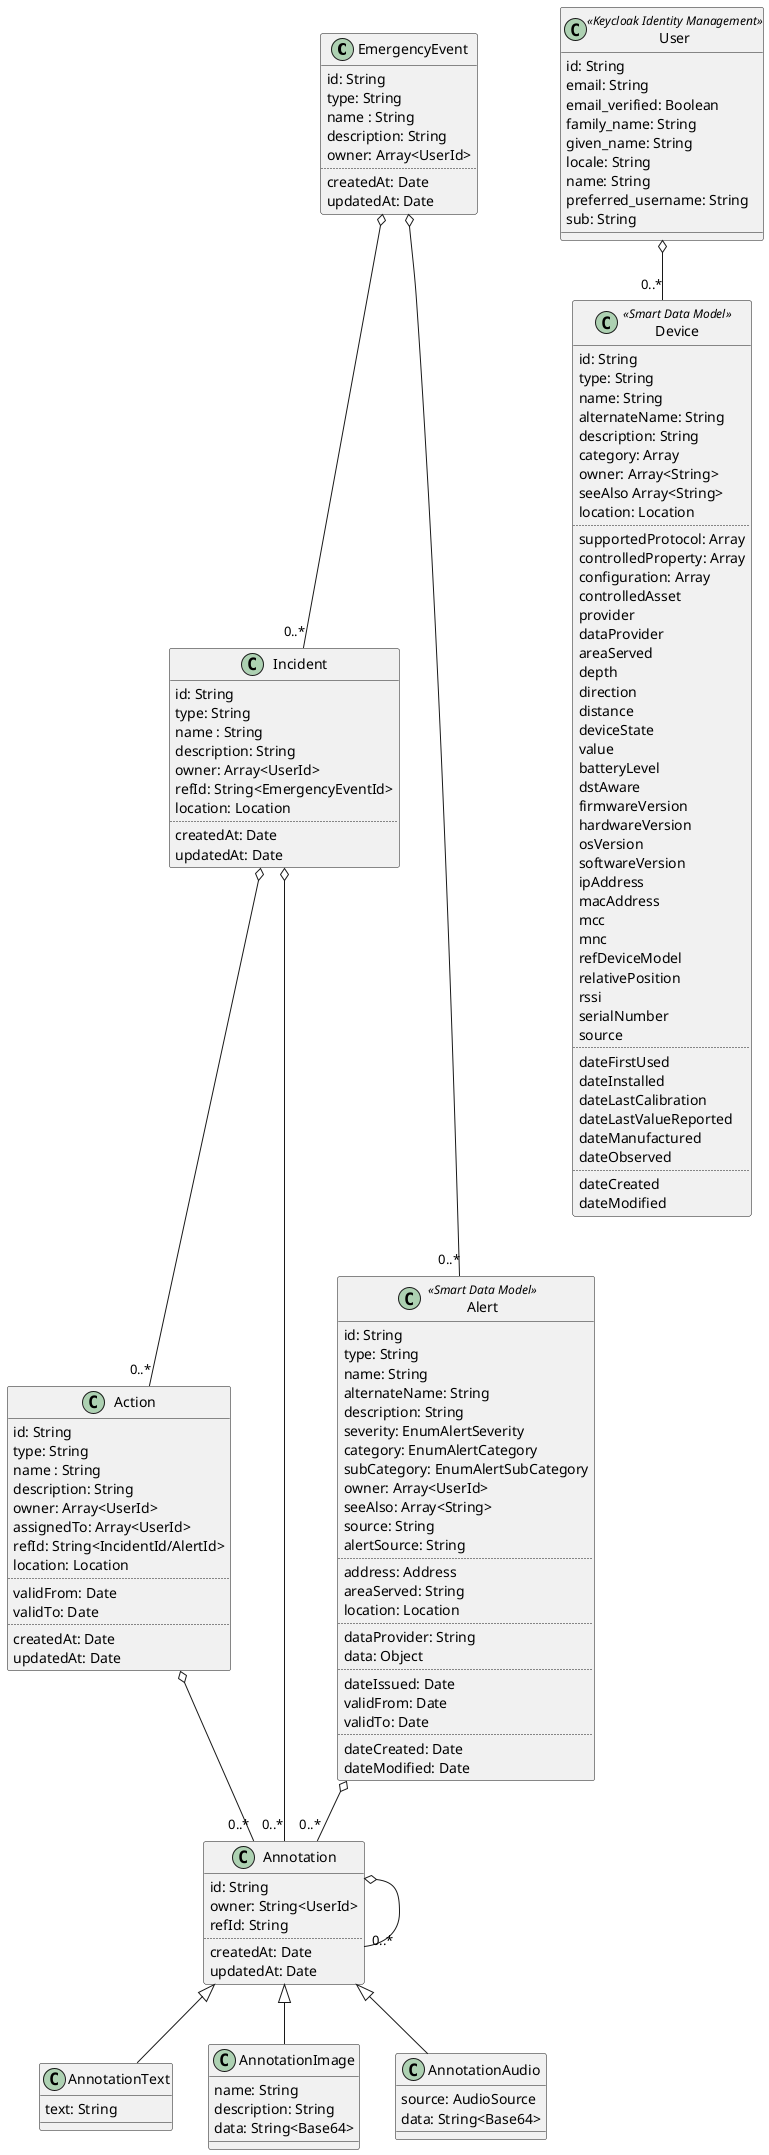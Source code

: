 @startuml
class EmergencyEvent {
    id: String
    type: String
    name : String
    description: String
    owner: Array<UserId>
    ..
    createdAt: Date
    updatedAt: Date
}
class Incident {
    id: String
    type: String
    name : String
    description: String
    owner: Array<UserId>
    refId: String<EmergencyEventId>
    location: Location
    ..
    createdAt: Date
    updatedAt: Date
}
class Action {
    id: String
    type: String
    name : String
    description: String
    owner: Array<UserId>
    assignedTo: Array<UserId>
    refId: String<IncidentId/AlertId>
    location: Location
    ..
    validFrom: Date
    validTo: Date
    ..
    createdAt: Date
    updatedAt: Date
}
class User <<Keycloak Identity Management>> {
    id: String
    email: String
    email_verified: Boolean
    family_name: String
    given_name: String
    locale: String
    name: String
    preferred_username: String
    sub: String
}
class Alert <<Smart Data Model>> {
    id: String
    type: String
    name: String
    alternateName: String
    description: String
    severity: EnumAlertSeverity
    category: EnumAlertCategory
    subCategory: EnumAlertSubCategory
    owner: Array<UserId>
    seeAlso: Array<String>
    source: String
    alertSource: String
    ..
    address: Address
    areaServed: String
    location: Location
    ..
    dataProvider: String
    data: Object
    ..
    dateIssued: Date
    validFrom: Date
    validTo: Date
    ..
    dateCreated: Date
    dateModified: Date
}
class Device <<Smart Data Model>> {
    id: String
    type: String
    name: String
    alternateName: String
    description: String
    category: Array
    owner: Array<String>
    seeAlso Array<String>
    location: Location
    ..
    supportedProtocol: Array
    controlledProperty: Array
    configuration: Array
    controlledAsset
    provider
    dataProvider
    areaServed
    depth
    direction
    distance
    deviceState
    value
    batteryLevel
    dstAware
    firmwareVersion
    hardwareVersion
    osVersion
    softwareVersion
    ipAddress
    macAddress
    mcc
    mnc
    refDeviceModel
    relativePosition
    rssi
    serialNumber
    source
    ..
    dateFirstUsed
    dateInstalled
    dateLastCalibration
    dateLastValueReported
    dateManufactured
    dateObserved
    ..
    dateCreated
    dateModified
}
class Annotation {
    id: String
    owner: String<UserId>
    refId: String
    ..
    createdAt: Date
    updatedAt: Date
}
class AnnotationText {
    text: String
}
class AnnotationImage {
    name: String
    description: String
    data: String<Base64>
}
class AnnotationAudio {
    source: AudioSource
    data: String<Base64>
}

Annotation <|-- AnnotationText
Annotation <|-- AnnotationImage
Annotation <|-- AnnotationAudio

EmergencyEvent o-- "0..*" Alert
EmergencyEvent o-- "0..*" Incident
User o-- "0..*" Device
Incident o-- "0..*" Action
Annotation o-- "0..*" Annotation
Incident o-- "0..*" Annotation
Action o-- "0..*" Annotation
Alert o-- "0..*" Annotation

@enduml
